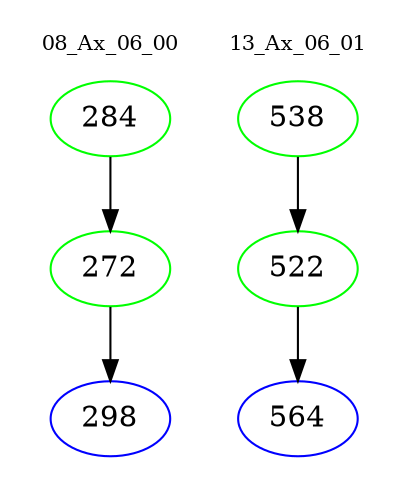 digraph{
subgraph cluster_0 {
color = white
label = "08_Ax_06_00";
fontsize=10;
T0_284 [label="284", color="green"]
T0_284 -> T0_272 [color="black"]
T0_272 [label="272", color="green"]
T0_272 -> T0_298 [color="black"]
T0_298 [label="298", color="blue"]
}
subgraph cluster_1 {
color = white
label = "13_Ax_06_01";
fontsize=10;
T1_538 [label="538", color="green"]
T1_538 -> T1_522 [color="black"]
T1_522 [label="522", color="green"]
T1_522 -> T1_564 [color="black"]
T1_564 [label="564", color="blue"]
}
}
